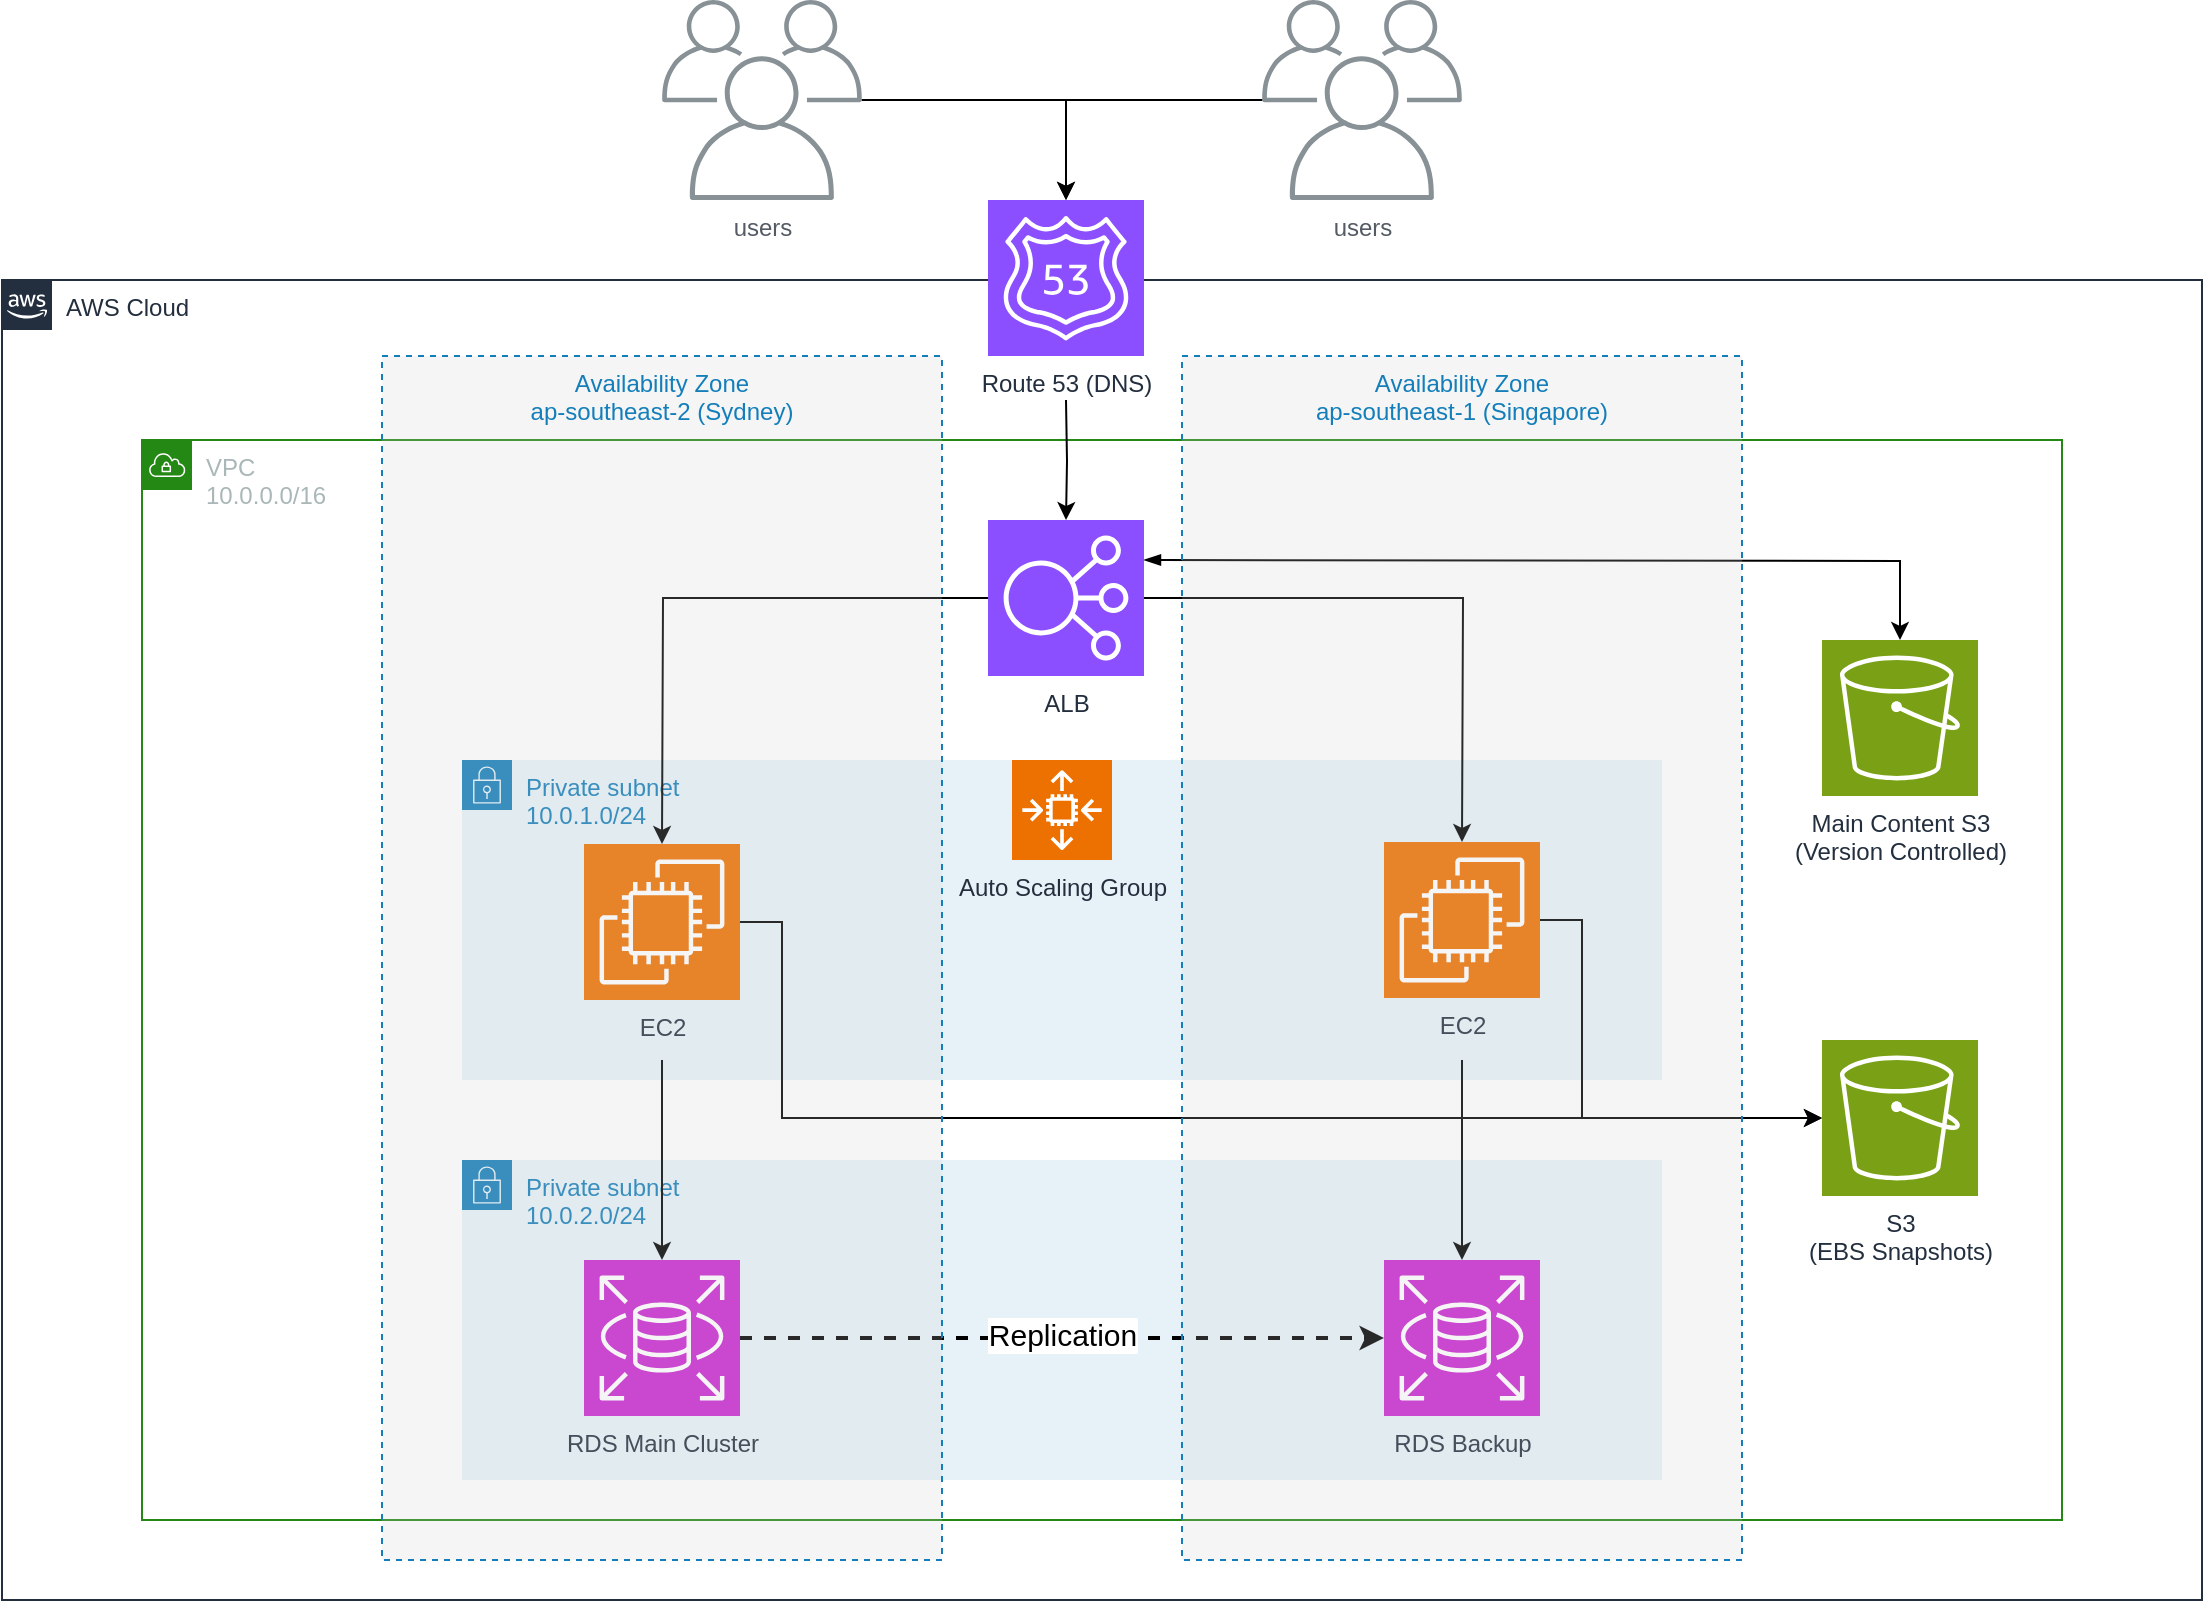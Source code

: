 <mxfile version="22.0.4" type="device">
  <diagram id="Ht1M8jgEwFfnCIfOTk4-" name="Page-1">
    <mxGraphModel dx="2013" dy="1182" grid="1" gridSize="10" guides="1" tooltips="1" connect="1" arrows="1" fold="1" page="1" pageScale="1" pageWidth="1169" pageHeight="827" background="#ffffff" math="0" shadow="0">
      <root>
        <mxCell id="0" />
        <object label="Private Subnets" id="vLOMRPJHQWobztisH3rK-48">
          <mxCell parent="0" />
        </object>
        <mxCell id="vLOMRPJHQWobztisH3rK-49" value="" style="group;fillColor=none;strokeColor=default;opacity=0;gradientColor=none;gradientDirection=north;fillOpacity=0;strokeOpacity=99;" vertex="1" connectable="0" parent="vLOMRPJHQWobztisH3rK-48">
          <mxGeometry x="280" y="400" width="600" height="160" as="geometry" />
        </mxCell>
        <mxCell id="vLOMRPJHQWobztisH3rK-50" value="&lt;div&gt;Private subnet&lt;/div&gt;&lt;div&gt;10.0.1.0/24&lt;br&gt;&lt;/div&gt;" style="points=[[0,0],[0.25,0],[0.5,0],[0.75,0],[1,0],[1,0.25],[1,0.5],[1,0.75],[1,1],[0.75,1],[0.5,1],[0.25,1],[0,1],[0,0.75],[0,0.5],[0,0.25]];outlineConnect=0;gradientColor=none;html=1;whiteSpace=wrap;fontSize=12;fontStyle=0;container=1;pointerEvents=0;collapsible=0;recursiveResize=0;shape=mxgraph.aws4.group;grIcon=mxgraph.aws4.group_security_group;grStroke=0;strokeColor=#147EBA;fillColor=#E6F2F8;verticalAlign=top;align=left;spacingLeft=30;fontColor=#147EBA;dashed=0;" vertex="1" parent="vLOMRPJHQWobztisH3rK-49">
          <mxGeometry width="600" height="160" as="geometry" />
        </mxCell>
        <mxCell id="vLOMRPJHQWobztisH3rK-51" value="EC2" style="sketch=0;points=[[0,0,0],[0.25,0,0],[0.5,0,0],[0.75,0,0],[1,0,0],[0,1,0],[0.25,1,0],[0.5,1,0],[0.75,1,0],[1,1,0],[0,0.25,0],[0,0.5,0],[0,0.75,0],[1,0.25,0],[1,0.5,0],[1,0.75,0]];outlineConnect=0;fontColor=#232F3E;fillColor=#ED7100;strokeColor=#ffffff;dashed=0;verticalLabelPosition=bottom;verticalAlign=top;align=center;html=1;fontSize=12;fontStyle=0;aspect=fixed;shape=mxgraph.aws4.resourceIcon;resIcon=mxgraph.aws4.ec2;" vertex="1" parent="vLOMRPJHQWobztisH3rK-49">
          <mxGeometry x="461" y="41" width="78" height="78" as="geometry" />
        </mxCell>
        <mxCell id="vLOMRPJHQWobztisH3rK-52" value="EC2" style="sketch=0;points=[[0,0,0],[0.25,0,0],[0.5,0,0],[0.75,0,0],[1,0,0],[0,1,0],[0.25,1,0],[0.5,1,0],[0.75,1,0],[1,1,0],[0,0.25,0],[0,0.5,0],[0,0.75,0],[1,0.25,0],[1,0.5,0],[1,0.75,0]];outlineConnect=0;fontColor=#232F3E;fillColor=#ED7100;strokeColor=#ffffff;dashed=0;verticalLabelPosition=bottom;verticalAlign=top;align=center;html=1;fontSize=12;fontStyle=0;aspect=fixed;shape=mxgraph.aws4.resourceIcon;resIcon=mxgraph.aws4.ec2;" vertex="1" parent="vLOMRPJHQWobztisH3rK-49">
          <mxGeometry x="61" y="42" width="78" height="78" as="geometry" />
        </mxCell>
        <mxCell id="vLOMRPJHQWobztisH3rK-60" value="Auto Scaling Group" style="sketch=0;points=[[0,0,0],[0.25,0,0],[0.5,0,0],[0.75,0,0],[1,0,0],[0,1,0],[0.25,1,0],[0.5,1,0],[0.75,1,0],[1,1,0],[0,0.25,0],[0,0.5,0],[0,0.75,0],[1,0.25,0],[1,0.5,0],[1,0.75,0]];outlineConnect=0;fontColor=#232F3E;fillColor=#ED7100;strokeColor=#ffffff;dashed=0;verticalLabelPosition=bottom;verticalAlign=top;align=center;html=1;fontSize=12;fontStyle=0;aspect=fixed;shape=mxgraph.aws4.resourceIcon;resIcon=mxgraph.aws4.auto_scaling2;" vertex="1" parent="vLOMRPJHQWobztisH3rK-49">
          <mxGeometry x="275" width="50" height="50" as="geometry" />
        </mxCell>
        <mxCell id="vLOMRPJHQWobztisH3rK-53" value="" style="group;fillColor=none;strokeColor=default;opacity=0;gradientColor=none;gradientDirection=north;fillOpacity=0;strokeOpacity=99;" vertex="1" connectable="0" parent="vLOMRPJHQWobztisH3rK-48">
          <mxGeometry x="280" y="600" width="600" height="160" as="geometry" />
        </mxCell>
        <mxCell id="vLOMRPJHQWobztisH3rK-54" value="&lt;div&gt;Private subnet&lt;/div&gt;&lt;div&gt;10.0.2.0/24&lt;br&gt;&lt;/div&gt;" style="points=[[0,0],[0.25,0],[0.5,0],[0.75,0],[1,0],[1,0.25],[1,0.5],[1,0.75],[1,1],[0.75,1],[0.5,1],[0.25,1],[0,1],[0,0.75],[0,0.5],[0,0.25]];outlineConnect=0;gradientColor=none;html=1;whiteSpace=wrap;fontSize=12;fontStyle=0;container=1;pointerEvents=0;collapsible=0;recursiveResize=0;shape=mxgraph.aws4.group;grIcon=mxgraph.aws4.group_security_group;grStroke=0;strokeColor=#147EBA;fillColor=#E6F2F8;verticalAlign=top;align=left;spacingLeft=30;fontColor=#147EBA;dashed=0;" vertex="1" parent="vLOMRPJHQWobztisH3rK-53">
          <mxGeometry width="600" height="160" as="geometry" />
        </mxCell>
        <mxCell id="vLOMRPJHQWobztisH3rK-55" value="RDS Main Cluster" style="sketch=0;points=[[0,0,0],[0.25,0,0],[0.5,0,0],[0.75,0,0],[1,0,0],[0,1,0],[0.25,1,0],[0.5,1,0],[0.75,1,0],[1,1,0],[0,0.25,0],[0,0.5,0],[0,0.75,0],[1,0.25,0],[1,0.5,0],[1,0.75,0]];outlineConnect=0;fontColor=#232F3E;fillColor=#C925D1;strokeColor=#ffffff;dashed=0;verticalLabelPosition=bottom;verticalAlign=top;align=center;html=1;fontSize=12;fontStyle=0;aspect=fixed;shape=mxgraph.aws4.resourceIcon;resIcon=mxgraph.aws4.rds;" vertex="1" parent="vLOMRPJHQWobztisH3rK-54">
          <mxGeometry x="61" y="50" width="78" height="78" as="geometry" />
        </mxCell>
        <mxCell id="vLOMRPJHQWobztisH3rK-56" value="RDS Backup" style="sketch=0;points=[[0,0,0],[0.25,0,0],[0.5,0,0],[0.75,0,0],[1,0,0],[0,1,0],[0.25,1,0],[0.5,1,0],[0.75,1,0],[1,1,0],[0,0.25,0],[0,0.5,0],[0,0.75,0],[1,0.25,0],[1,0.5,0],[1,0.75,0]];outlineConnect=0;fontColor=#232F3E;fillColor=#C925D1;strokeColor=#ffffff;dashed=0;verticalLabelPosition=bottom;verticalAlign=top;align=center;html=1;fontSize=12;fontStyle=0;aspect=fixed;shape=mxgraph.aws4.resourceIcon;resIcon=mxgraph.aws4.rds;" vertex="1" parent="vLOMRPJHQWobztisH3rK-53">
          <mxGeometry x="461" y="50" width="78" height="78" as="geometry" />
        </mxCell>
        <mxCell id="vLOMRPJHQWobztisH3rK-57" style="edgeStyle=orthogonalEdgeStyle;rounded=0;orthogonalLoop=1;jettySize=auto;html=1;dashed=1;strokeWidth=2;" edge="1" parent="vLOMRPJHQWobztisH3rK-53" source="vLOMRPJHQWobztisH3rK-55" target="vLOMRPJHQWobztisH3rK-56">
          <mxGeometry relative="1" as="geometry" />
        </mxCell>
        <mxCell id="vLOMRPJHQWobztisH3rK-58" value="&lt;font style=&quot;font-size: 15px;&quot;&gt;Replication&lt;/font&gt;" style="edgeLabel;html=1;align=center;verticalAlign=middle;resizable=0;points=[];" vertex="1" connectable="0" parent="vLOMRPJHQWobztisH3rK-57">
          <mxGeometry x="0.056" y="-1" relative="1" as="geometry">
            <mxPoint x="-9" y="-3" as="offset" />
          </mxGeometry>
        </mxCell>
        <mxCell id="vLOMRPJHQWobztisH3rK-68" style="edgeStyle=orthogonalEdgeStyle;rounded=0;orthogonalLoop=1;jettySize=auto;html=1;startArrow=blockThin;startFill=1;exitX=1;exitY=0.25;exitDx=0;exitDy=0;exitPerimeter=0;entryX=0.5;entryY=0;entryDx=0;entryDy=0;entryPerimeter=0;" edge="1" parent="vLOMRPJHQWobztisH3rK-48" target="vLOMRPJHQWobztisH3rK-69">
          <mxGeometry relative="1" as="geometry">
            <mxPoint x="621" y="300" as="sourcePoint" />
            <mxPoint x="999" y="360" as="targetPoint" />
          </mxGeometry>
        </mxCell>
        <mxCell id="vLOMRPJHQWobztisH3rK-69" value="Main Content S3&lt;br&gt;(Version Controlled)" style="sketch=0;points=[[0,0,0],[0.25,0,0],[0.5,0,0],[0.75,0,0],[1,0,0],[0,1,0],[0.25,1,0],[0.5,1,0],[0.75,1,0],[1,1,0],[0,0.25,0],[0,0.5,0],[0,0.75,0],[1,0.25,0],[1,0.5,0],[1,0.75,0]];outlineConnect=0;fontColor=#232F3E;fillColor=#7AA116;strokeColor=#ffffff;dashed=0;verticalLabelPosition=bottom;verticalAlign=top;align=center;html=1;fontSize=12;fontStyle=0;aspect=fixed;shape=mxgraph.aws4.resourceIcon;resIcon=mxgraph.aws4.s3;" vertex="1" parent="vLOMRPJHQWobztisH3rK-48">
          <mxGeometry x="960" y="340" width="78" height="78" as="geometry" />
        </mxCell>
        <mxCell id="vLOMRPJHQWobztisH3rK-70" value="&lt;div&gt;S3&lt;/div&gt;&lt;div&gt;(EBS Snapshots)&lt;br&gt;&lt;/div&gt;" style="sketch=0;points=[[0,0,0],[0.25,0,0],[0.5,0,0],[0.75,0,0],[1,0,0],[0,1,0],[0.25,1,0],[0.5,1,0],[0.75,1,0],[1,1,0],[0,0.25,0],[0,0.5,0],[0,0.75,0],[1,0.25,0],[1,0.5,0],[1,0.75,0]];outlineConnect=0;fontColor=#232F3E;fillColor=#7AA116;strokeColor=#ffffff;dashed=0;verticalLabelPosition=bottom;verticalAlign=top;align=center;html=1;fontSize=12;fontStyle=0;aspect=fixed;shape=mxgraph.aws4.resourceIcon;resIcon=mxgraph.aws4.s3;" vertex="1" parent="vLOMRPJHQWobztisH3rK-48">
          <mxGeometry x="960" y="540" width="78" height="78" as="geometry" />
        </mxCell>
        <mxCell id="vLOMRPJHQWobztisH3rK-71" style="edgeStyle=orthogonalEdgeStyle;rounded=0;orthogonalLoop=1;jettySize=auto;html=1;entryX=0;entryY=0.5;entryDx=0;entryDy=0;entryPerimeter=0;" edge="1" parent="vLOMRPJHQWobztisH3rK-48" source="vLOMRPJHQWobztisH3rK-51" target="vLOMRPJHQWobztisH3rK-70">
          <mxGeometry relative="1" as="geometry">
            <Array as="points">
              <mxPoint x="840" y="480" />
              <mxPoint x="840" y="579" />
            </Array>
          </mxGeometry>
        </mxCell>
        <mxCell id="vLOMRPJHQWobztisH3rK-72" style="edgeStyle=orthogonalEdgeStyle;rounded=0;orthogonalLoop=1;jettySize=auto;html=1;entryX=0;entryY=0.5;entryDx=0;entryDy=0;entryPerimeter=0;" edge="1" parent="vLOMRPJHQWobztisH3rK-48" source="vLOMRPJHQWobztisH3rK-52" target="vLOMRPJHQWobztisH3rK-70">
          <mxGeometry relative="1" as="geometry">
            <Array as="points">
              <mxPoint x="440" y="481" />
              <mxPoint x="440" y="579" />
            </Array>
          </mxGeometry>
        </mxCell>
        <object label="Main Groups" id="1">
          <mxCell parent="0" />
        </object>
        <mxCell id="UEzPUAAOIrF-is8g5C7q-74" value="AWS Cloud" style="points=[[0,0],[0.25,0],[0.5,0],[0.75,0],[1,0],[1,0.25],[1,0.5],[1,0.75],[1,1],[0.75,1],[0.5,1],[0.25,1],[0,1],[0,0.75],[0,0.5],[0,0.25]];outlineConnect=0;gradientColor=none;html=1;whiteSpace=wrap;fontSize=12;fontStyle=0;shape=mxgraph.aws4.group;grIcon=mxgraph.aws4.group_aws_cloud_alt;strokeColor=#232F3E;fillColor=none;verticalAlign=top;align=left;spacingLeft=30;fontColor=#232F3E;dashed=0;labelBackgroundColor=#ffffff;container=1;pointerEvents=0;collapsible=0;recursiveResize=0;" parent="1" vertex="1">
          <mxGeometry x="50" y="160" width="1100" height="660" as="geometry" />
        </mxCell>
        <mxCell id="vLOMRPJHQWobztisH3rK-3" value="&lt;div&gt;VPC&lt;/div&gt;&lt;div&gt;10.0.0.0/16&lt;br&gt;&lt;/div&gt;" style="points=[[0,0],[0.25,0],[0.5,0],[0.75,0],[1,0],[1,0.25],[1,0.5],[1,0.75],[1,1],[0.75,1],[0.5,1],[0.25,1],[0,1],[0,0.75],[0,0.5],[0,0.25]];outlineConnect=0;gradientColor=none;html=1;whiteSpace=wrap;fontSize=12;fontStyle=0;container=1;pointerEvents=0;collapsible=0;recursiveResize=0;shape=mxgraph.aws4.group;grIcon=mxgraph.aws4.group_vpc;strokeColor=#248814;fillColor=none;verticalAlign=top;align=left;spacingLeft=30;fontColor=#AAB7B8;dashed=0;" vertex="1" parent="UEzPUAAOIrF-is8g5C7q-74">
          <mxGeometry x="70" y="80" width="960" height="540" as="geometry" />
        </mxCell>
        <mxCell id="vLOMRPJHQWobztisH3rK-11" value="ALB" style="sketch=0;points=[[0,0,0],[0.25,0,0],[0.5,0,0],[0.75,0,0],[1,0,0],[0,1,0],[0.25,1,0],[0.5,1,0],[0.75,1,0],[1,1,0],[0,0.25,0],[0,0.5,0],[0,0.75,0],[1,0.25,0],[1,0.5,0],[1,0.75,0]];outlineConnect=0;fontColor=#232F3E;fillColor=#8C4FFF;strokeColor=#ffffff;dashed=0;verticalLabelPosition=bottom;verticalAlign=top;align=center;html=1;fontSize=12;fontStyle=0;aspect=fixed;shape=mxgraph.aws4.resourceIcon;resIcon=mxgraph.aws4.elastic_load_balancing;" vertex="1" parent="vLOMRPJHQWobztisH3rK-3">
          <mxGeometry x="423" y="40" width="78" height="78" as="geometry" />
        </mxCell>
        <mxCell id="vLOMRPJHQWobztisH3rK-37" style="edgeStyle=orthogonalEdgeStyle;rounded=0;orthogonalLoop=1;jettySize=auto;html=1;" edge="1" parent="vLOMRPJHQWobztisH3rK-3" source="vLOMRPJHQWobztisH3rK-11">
          <mxGeometry relative="1" as="geometry">
            <mxPoint x="660" y="201" as="targetPoint" />
          </mxGeometry>
        </mxCell>
        <mxCell id="vLOMRPJHQWobztisH3rK-35" style="edgeStyle=orthogonalEdgeStyle;rounded=0;orthogonalLoop=1;jettySize=auto;html=1;" edge="1" parent="vLOMRPJHQWobztisH3rK-3" source="vLOMRPJHQWobztisH3rK-11">
          <mxGeometry relative="1" as="geometry">
            <mxPoint x="260" y="202" as="targetPoint" />
          </mxGeometry>
        </mxCell>
        <mxCell id="vLOMRPJHQWobztisH3rK-41" style="edgeStyle=orthogonalEdgeStyle;rounded=0;orthogonalLoop=1;jettySize=auto;html=1;" edge="1" parent="vLOMRPJHQWobztisH3rK-3">
          <mxGeometry relative="1" as="geometry">
            <mxPoint x="260" y="310" as="sourcePoint" />
            <mxPoint x="260" y="410" as="targetPoint" />
          </mxGeometry>
        </mxCell>
        <mxCell id="vLOMRPJHQWobztisH3rK-42" style="edgeStyle=orthogonalEdgeStyle;rounded=0;orthogonalLoop=1;jettySize=auto;html=1;" edge="1" parent="vLOMRPJHQWobztisH3rK-3">
          <mxGeometry relative="1" as="geometry">
            <mxPoint x="660" y="310" as="sourcePoint" />
            <mxPoint x="660" y="410" as="targetPoint" />
          </mxGeometry>
        </mxCell>
        <mxCell id="vLOMRPJHQWobztisH3rK-5" value="&lt;div&gt;Availability Zone&lt;/div&gt;&lt;div&gt;ap-southeast-2 (Sydney)&lt;br&gt;&lt;/div&gt;" style="fillColor=#CCCCCC;strokeColor=#147EBA;dashed=1;verticalAlign=top;fontStyle=0;fontColor=#147EBA;whiteSpace=wrap;html=1;strokeWidth=1;fillOpacity=20;" vertex="1" parent="vLOMRPJHQWobztisH3rK-3">
          <mxGeometry x="120" y="-42" width="280" height="602" as="geometry" />
        </mxCell>
        <mxCell id="vLOMRPJHQWobztisH3rK-6" value="&lt;div&gt;Availability Zone&lt;/div&gt;&lt;div&gt;ap-southeast-1 (Singapore)&lt;br&gt;&lt;/div&gt;" style="fillColor=#CCCCCC;strokeColor=#147EBA;dashed=1;verticalAlign=top;fontStyle=0;fontColor=#147EBA;whiteSpace=wrap;html=1;strokeWidth=1;perimeterSpacing=0;fillOpacity=20;" vertex="1" parent="vLOMRPJHQWobztisH3rK-3">
          <mxGeometry x="520" y="-42" width="280" height="602" as="geometry" />
        </mxCell>
        <mxCell id="vLOMRPJHQWobztisH3rK-33" style="edgeStyle=orthogonalEdgeStyle;rounded=0;orthogonalLoop=1;jettySize=auto;html=1;" edge="1" parent="1" target="vLOMRPJHQWobztisH3rK-11">
          <mxGeometry relative="1" as="geometry">
            <mxPoint x="582" y="220" as="sourcePoint" />
          </mxGeometry>
        </mxCell>
        <mxCell id="vLOMRPJHQWobztisH3rK-2" value="Route 53 (DNS)" style="sketch=0;points=[[0,0,0],[0.25,0,0],[0.5,0,0],[0.75,0,0],[1,0,0],[0,1,0],[0.25,1,0],[0.5,1,0],[0.75,1,0],[1,1,0],[0,0.25,0],[0,0.5,0],[0,0.75,0],[1,0.25,0],[1,0.5,0],[1,0.75,0]];outlineConnect=0;fontColor=#232F3E;fillColor=#8C4FFF;strokeColor=#ffffff;dashed=0;verticalLabelPosition=bottom;verticalAlign=top;align=center;html=1;fontSize=12;fontStyle=0;aspect=fixed;shape=mxgraph.aws4.resourceIcon;resIcon=mxgraph.aws4.route_53;" vertex="1" parent="1">
          <mxGeometry x="543" y="120" width="78" height="78" as="geometry" />
        </mxCell>
        <mxCell id="vLOMRPJHQWobztisH3rK-27" value="users" style="sketch=0;outlineConnect=0;gradientColor=none;fontColor=#545B64;strokeColor=none;fillColor=#879196;dashed=0;verticalLabelPosition=bottom;verticalAlign=top;align=center;html=1;fontSize=12;fontStyle=0;aspect=fixed;shape=mxgraph.aws4.illustration_users;pointerEvents=1" vertex="1" parent="1">
          <mxGeometry x="380" y="20" width="100" height="100" as="geometry" />
        </mxCell>
        <mxCell id="vLOMRPJHQWobztisH3rK-28" value="users" style="sketch=0;outlineConnect=0;gradientColor=none;fontColor=#545B64;strokeColor=none;fillColor=#879196;dashed=0;verticalLabelPosition=bottom;verticalAlign=top;align=center;html=1;fontSize=12;fontStyle=0;aspect=fixed;shape=mxgraph.aws4.illustration_users;pointerEvents=1" vertex="1" parent="1">
          <mxGeometry x="680" y="20" width="100" height="100" as="geometry" />
        </mxCell>
        <mxCell id="vLOMRPJHQWobztisH3rK-29" style="edgeStyle=orthogonalEdgeStyle;rounded=0;orthogonalLoop=1;jettySize=auto;html=1;entryX=0.5;entryY=0;entryDx=0;entryDy=0;entryPerimeter=0;" edge="1" parent="1" source="vLOMRPJHQWobztisH3rK-27" target="vLOMRPJHQWobztisH3rK-2">
          <mxGeometry relative="1" as="geometry" />
        </mxCell>
        <mxCell id="vLOMRPJHQWobztisH3rK-32" style="edgeStyle=orthogonalEdgeStyle;rounded=0;orthogonalLoop=1;jettySize=auto;html=1;entryX=0.5;entryY=0;entryDx=0;entryDy=0;entryPerimeter=0;" edge="1" parent="1" source="vLOMRPJHQWobztisH3rK-28" target="vLOMRPJHQWobztisH3rK-2">
          <mxGeometry relative="1" as="geometry" />
        </mxCell>
      </root>
    </mxGraphModel>
  </diagram>
</mxfile>
